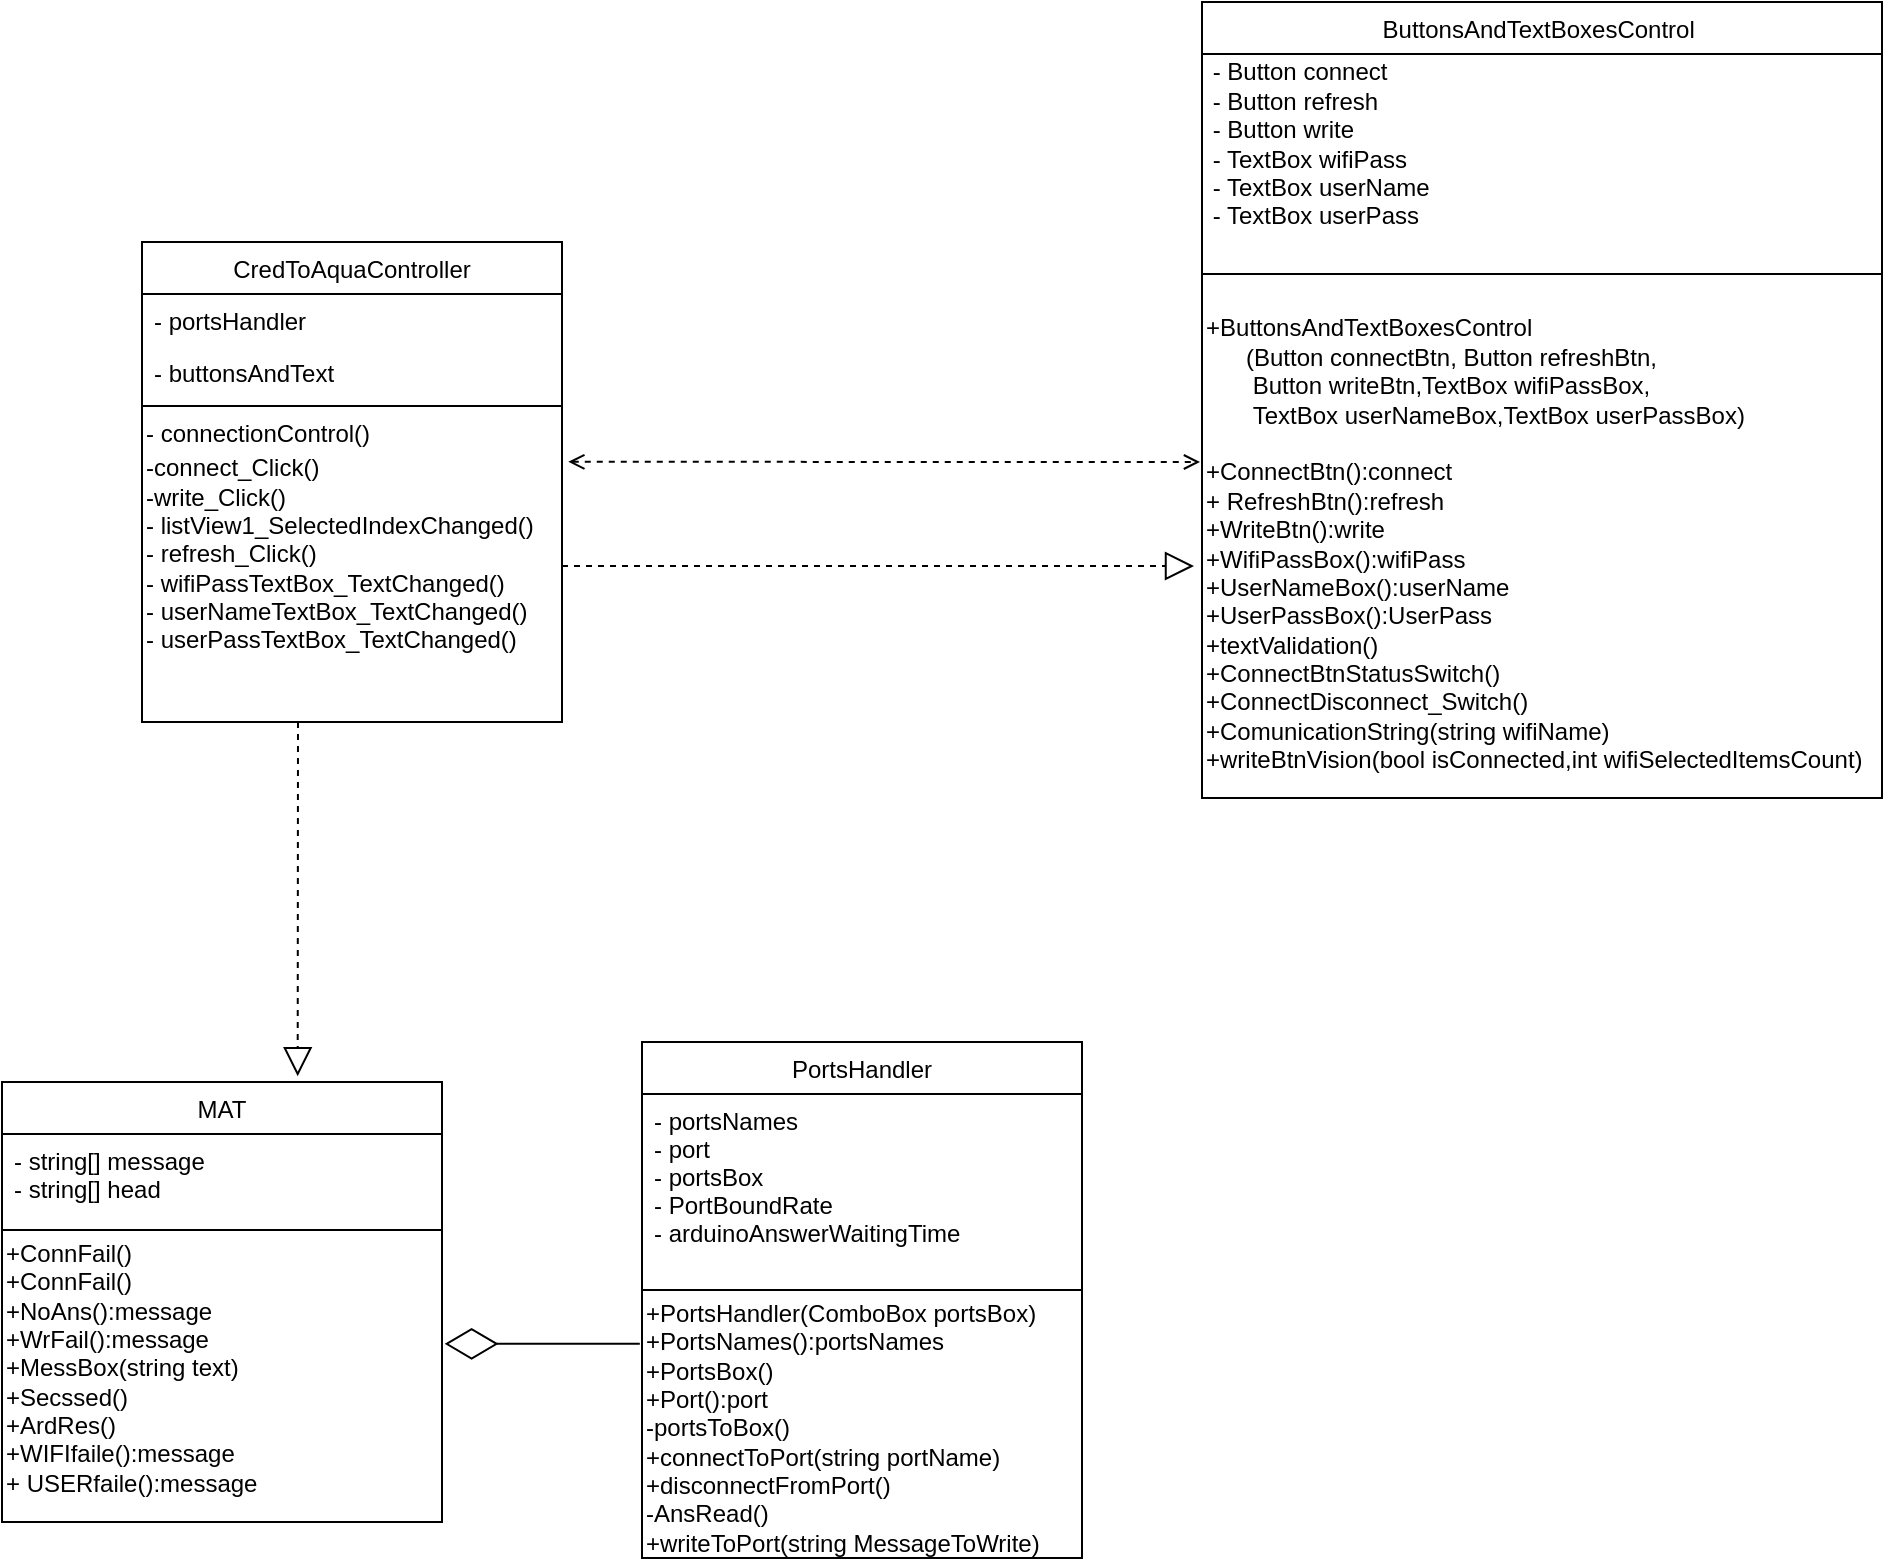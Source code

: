 <mxfile version="15.2.1" type="device"><diagram id="C5RBs43oDa-KdzZeNtuy" name="Page-1"><mxGraphModel dx="1955" dy="2036" grid="1" gridSize="10" guides="1" tooltips="1" connect="1" arrows="1" fold="1" page="1" pageScale="1" pageWidth="827" pageHeight="1169" math="0" shadow="0"><root><mxCell id="WIyWlLk6GJQsqaUBKTNV-0"/><mxCell id="WIyWlLk6GJQsqaUBKTNV-1" parent="WIyWlLk6GJQsqaUBKTNV-0"/><mxCell id="zkfFHV4jXpPFQw0GAbJ--0" value="CredToAquaController" style="swimlane;fontStyle=0;align=center;verticalAlign=top;childLayout=stackLayout;horizontal=1;startSize=26;horizontalStack=0;resizeParent=1;resizeLast=0;collapsible=1;marginBottom=0;rounded=0;shadow=0;strokeWidth=1;" parent="WIyWlLk6GJQsqaUBKTNV-1" vertex="1"><mxGeometry x="120" y="80" width="210" height="240" as="geometry"><mxRectangle x="230" y="140" width="160" height="26" as="alternateBounds"/></mxGeometry></mxCell><mxCell id="zkfFHV4jXpPFQw0GAbJ--1" value="- portsHandler" style="text;align=left;verticalAlign=top;spacingLeft=4;spacingRight=4;overflow=hidden;rotatable=0;points=[[0,0.5],[1,0.5]];portConstraint=eastwest;" parent="zkfFHV4jXpPFQw0GAbJ--0" vertex="1"><mxGeometry y="26" width="210" height="26" as="geometry"/></mxCell><mxCell id="zkfFHV4jXpPFQw0GAbJ--2" value="- buttonsAndText" style="text;align=left;verticalAlign=top;spacingLeft=4;spacingRight=4;overflow=hidden;rotatable=0;points=[[0,0.5],[1,0.5]];portConstraint=eastwest;rounded=0;shadow=0;html=0;" parent="zkfFHV4jXpPFQw0GAbJ--0" vertex="1"><mxGeometry y="52" width="210" height="26" as="geometry"/></mxCell><mxCell id="zkfFHV4jXpPFQw0GAbJ--4" value="" style="line;html=1;strokeWidth=1;align=left;verticalAlign=middle;spacingTop=-1;spacingLeft=3;spacingRight=3;rotatable=0;labelPosition=right;points=[];portConstraint=eastwest;" parent="zkfFHV4jXpPFQw0GAbJ--0" vertex="1"><mxGeometry y="78" width="210" height="8" as="geometry"/></mxCell><mxCell id="DAiMAX58gGpT4HDEVFsu-3" value="-&amp;nbsp;connectionControl()" style="text;html=1;align=left;verticalAlign=middle;resizable=0;points=[];autosize=1;strokeColor=none;" parent="zkfFHV4jXpPFQw0GAbJ--0" vertex="1"><mxGeometry y="86" width="210" height="20" as="geometry"/></mxCell><mxCell id="DAiMAX58gGpT4HDEVFsu-6" value="-connect_Click()&lt;br&gt;-write_Click()&lt;br&gt;-&amp;nbsp;listView1_SelectedIndexChanged()&lt;br&gt;-&amp;nbsp;refresh_Click()&lt;br&gt;-&amp;nbsp;wifiPassTextBox_TextChanged()&lt;br&gt;-&amp;nbsp;userNameTextBox_TextChanged()&lt;br&gt;-&amp;nbsp;userPassTextBox_TextChanged()&lt;br&gt;" style="text;html=1;align=left;verticalAlign=middle;resizable=0;points=[];autosize=1;strokeColor=none;" parent="zkfFHV4jXpPFQw0GAbJ--0" vertex="1"><mxGeometry y="106" width="210" height="100" as="geometry"/></mxCell><mxCell id="zkfFHV4jXpPFQw0GAbJ--13" value="PortsHandler" style="swimlane;fontStyle=0;align=center;verticalAlign=top;childLayout=stackLayout;horizontal=1;startSize=26;horizontalStack=0;resizeParent=1;resizeLast=0;collapsible=1;marginBottom=0;rounded=0;shadow=0;strokeWidth=1;" parent="WIyWlLk6GJQsqaUBKTNV-1" vertex="1"><mxGeometry x="370" y="480" width="220" height="258" as="geometry"><mxRectangle x="340" y="380" width="170" height="26" as="alternateBounds"/></mxGeometry></mxCell><mxCell id="zkfFHV4jXpPFQw0GAbJ--14" value="- portsNames&#10;- port&#10;- portsBox&#10;- PortBoundRate &#10;- arduinoAnswerWaitingTime" style="text;align=left;verticalAlign=top;spacingLeft=4;spacingRight=4;overflow=hidden;rotatable=0;points=[[0,0.5],[1,0.5]];portConstraint=eastwest;" parent="zkfFHV4jXpPFQw0GAbJ--13" vertex="1"><mxGeometry y="26" width="220" height="94" as="geometry"/></mxCell><mxCell id="zkfFHV4jXpPFQw0GAbJ--15" value="" style="line;html=1;strokeWidth=1;align=left;verticalAlign=middle;spacingTop=-1;spacingLeft=3;spacingRight=3;rotatable=0;labelPosition=right;points=[];portConstraint=eastwest;" parent="zkfFHV4jXpPFQw0GAbJ--13" vertex="1"><mxGeometry y="120" width="220" height="8" as="geometry"/></mxCell><mxCell id="DAiMAX58gGpT4HDEVFsu-10" value="+PortsHandler(ComboBox portsBox)&lt;br&gt;+PortsNames():portsNames&lt;br&gt;+PortsBox()&lt;br&gt;+Port():port&lt;br&gt;-portsToBox()&lt;br&gt;+connectToPort(string portName)&lt;br&gt;+disconnectFromPort()&lt;br&gt;-AnsRead()&lt;br&gt;+writeToPort(string MessageToWrite)" style="text;html=1;align=left;verticalAlign=middle;resizable=0;points=[];autosize=1;strokeColor=none;" parent="zkfFHV4jXpPFQw0GAbJ--13" vertex="1"><mxGeometry y="128" width="220" height="130" as="geometry"/></mxCell><mxCell id="zkfFHV4jXpPFQw0GAbJ--17" value="ButtonsAndTextBoxesControl " style="swimlane;fontStyle=0;align=center;verticalAlign=top;childLayout=stackLayout;horizontal=1;startSize=26;horizontalStack=0;resizeParent=1;resizeLast=0;collapsible=1;marginBottom=0;rounded=0;shadow=0;strokeWidth=1;perimeterSpacing=0;flipH=1;" parent="WIyWlLk6GJQsqaUBKTNV-1" vertex="1"><mxGeometry x="650" y="-40" width="340" height="398" as="geometry"><mxRectangle x="550" y="140" width="160" height="26" as="alternateBounds"/></mxGeometry></mxCell><mxCell id="DAiMAX58gGpT4HDEVFsu-7" value="&lt;div&gt;&amp;nbsp;- Button connect&lt;/div&gt;&lt;div&gt;&amp;nbsp;- Button refresh&lt;/div&gt;&lt;div&gt;&amp;nbsp;- Button write&lt;/div&gt;&lt;div&gt;&amp;nbsp;- TextBox wifiPass&lt;/div&gt;&lt;div&gt;&amp;nbsp;- TextBox userName&lt;/div&gt;&lt;div&gt;&amp;nbsp;- TextBox userPass&lt;/div&gt;" style="text;html=1;align=left;verticalAlign=middle;resizable=0;points=[];autosize=1;strokeColor=none;" parent="zkfFHV4jXpPFQw0GAbJ--17" vertex="1"><mxGeometry y="26" width="340" height="90" as="geometry"/></mxCell><mxCell id="zkfFHV4jXpPFQw0GAbJ--23" value="" style="line;html=1;strokeWidth=1;align=left;verticalAlign=middle;spacingTop=-1;spacingLeft=3;spacingRight=3;rotatable=0;labelPosition=right;points=[];portConstraint=eastwest;" parent="zkfFHV4jXpPFQw0GAbJ--17" vertex="1"><mxGeometry y="116" width="340" height="40" as="geometry"/></mxCell><mxCell id="DAiMAX58gGpT4HDEVFsu-9" value="+&lt;span&gt;ButtonsAndTextBoxesControl&lt;/span&gt;&lt;div&gt;&amp;nbsp; &amp;nbsp; &amp;nbsp; (Button connectBtn, Button refreshBtn,&amp;nbsp;&lt;/div&gt;&lt;div&gt;&amp;nbsp; &amp;nbsp; &amp;nbsp; &amp;nbsp;Button writeBtn,&lt;span&gt;TextBox wifiPassBox,&amp;nbsp;&lt;/span&gt;&lt;/div&gt;&lt;div&gt;&lt;span&gt;&amp;nbsp; &amp;nbsp; &amp;nbsp; &amp;nbsp;TextBox userNameBox,&lt;/span&gt;&lt;span&gt;TextBox userPassBox)&lt;/span&gt;&lt;/div&gt;&lt;div&gt;&lt;br&gt;&lt;/div&gt;+ConnectBtn():connect&lt;br&gt;+&amp;nbsp;RefreshBtn():refresh&lt;br&gt;+WriteBtn():write&lt;br&gt;+WifiPassBox():wifiPass&lt;br&gt;+UserNameBox():userName&lt;br&gt;+UserPassBox():UserPass&lt;br&gt;+textValidation()&lt;br&gt;+ConnectBtnStatusSwitch()&lt;br&gt;+ConnectDisconnect_Switch()&lt;br&gt;+ComunicationString(string wifiName)&lt;br&gt;+writeBtnVision(bool isConnected,int wifiSelectedItemsCount)&lt;br&gt;" style="text;html=1;align=left;verticalAlign=middle;resizable=0;points=[];autosize=1;strokeColor=none;" parent="zkfFHV4jXpPFQw0GAbJ--17" vertex="1"><mxGeometry y="156" width="340" height="230" as="geometry"/></mxCell><mxCell id="DAiMAX58gGpT4HDEVFsu-11" value="MAT" style="swimlane;fontStyle=0;align=center;verticalAlign=top;childLayout=stackLayout;horizontal=1;startSize=26;horizontalStack=0;resizeParent=1;resizeLast=0;collapsible=1;marginBottom=0;rounded=0;shadow=0;strokeWidth=1;" parent="WIyWlLk6GJQsqaUBKTNV-1" vertex="1"><mxGeometry x="50" y="500" width="220" height="220" as="geometry"><mxRectangle x="340" y="380" width="170" height="26" as="alternateBounds"/></mxGeometry></mxCell><mxCell id="DAiMAX58gGpT4HDEVFsu-12" value="- string[] message&#10;- string[] head &#10;" style="text;align=left;verticalAlign=top;spacingLeft=4;spacingRight=4;overflow=hidden;rotatable=0;points=[[0,0.5],[1,0.5]];portConstraint=eastwest;" parent="DAiMAX58gGpT4HDEVFsu-11" vertex="1"><mxGeometry y="26" width="220" height="44" as="geometry"/></mxCell><mxCell id="DAiMAX58gGpT4HDEVFsu-13" value="" style="line;html=1;strokeWidth=1;align=left;verticalAlign=middle;spacingTop=-1;spacingLeft=3;spacingRight=3;rotatable=0;labelPosition=right;points=[];portConstraint=eastwest;" parent="DAiMAX58gGpT4HDEVFsu-11" vertex="1"><mxGeometry y="70" width="220" height="8" as="geometry"/></mxCell><mxCell id="DAiMAX58gGpT4HDEVFsu-14" value="+ConnFail()&lt;br&gt;+ConnFail()&lt;br&gt;+NoAns():message&lt;br&gt;+WrFail():message&lt;br&gt;+MessBox(string text)&lt;br&gt;+Secssed()&lt;br&gt;+ArdRes()&lt;br&gt;+WIFIfaile():message&lt;br&gt;+&amp;nbsp;USERfaile():message" style="text;html=1;align=left;verticalAlign=middle;resizable=0;points=[];autosize=1;strokeColor=none;" parent="DAiMAX58gGpT4HDEVFsu-11" vertex="1"><mxGeometry y="78" width="220" height="130" as="geometry"/></mxCell><mxCell id="Af7-qOeBjxdOk71smi7x-0" value="" style="endArrow=diamondThin;endFill=0;endSize=24;html=1;exitX=-0.005;exitY=0.176;exitDx=0;exitDy=0;exitPerimeter=0;entryX=1.006;entryY=0.407;entryDx=0;entryDy=0;entryPerimeter=0;" edge="1" parent="WIyWlLk6GJQsqaUBKTNV-1" source="DAiMAX58gGpT4HDEVFsu-10" target="DAiMAX58gGpT4HDEVFsu-14"><mxGeometry width="160" relative="1" as="geometry"><mxPoint x="360" y="631" as="sourcePoint"/><mxPoint x="272" y="631" as="targetPoint"/><Array as="points"/></mxGeometry></mxCell><mxCell id="Af7-qOeBjxdOk71smi7x-4" value="" style="endArrow=open;startArrow=open;;dashed=1;html=1;exitX=1.015;exitY=0.039;exitDx=0;exitDy=0;exitPerimeter=0;" edge="1" parent="WIyWlLk6GJQsqaUBKTNV-1" source="DAiMAX58gGpT4HDEVFsu-6"><mxGeometry width="50" height="50" relative="1" as="geometry"><mxPoint x="340" y="190" as="sourcePoint"/><mxPoint x="649" y="190" as="targetPoint"/></mxGeometry></mxCell><mxCell id="Af7-qOeBjxdOk71smi7x-5" value="" style="endArrow=block;dashed=1;endFill=0;endSize=12;html=1;entryX=0.672;entryY=-0.013;entryDx=0;entryDy=0;entryPerimeter=0;" edge="1" parent="WIyWlLk6GJQsqaUBKTNV-1" target="DAiMAX58gGpT4HDEVFsu-11"><mxGeometry width="160" relative="1" as="geometry"><mxPoint x="198" y="320" as="sourcePoint"/><mxPoint x="382.08" y="259.998" as="targetPoint"/></mxGeometry></mxCell><mxCell id="Af7-qOeBjxdOk71smi7x-6" value="" style="endArrow=block;dashed=1;endFill=0;endSize=12;html=1;exitX=1;exitY=1;exitDx=0;exitDy=0;" edge="1" parent="WIyWlLk6GJQsqaUBKTNV-1"><mxGeometry width="160" relative="1" as="geometry"><mxPoint x="330" y="242" as="sourcePoint"/><mxPoint x="646" y="242" as="targetPoint"/></mxGeometry></mxCell></root></mxGraphModel></diagram></mxfile>